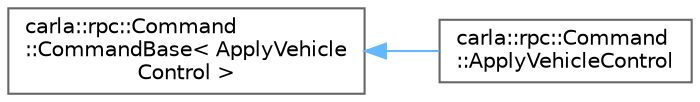 digraph "类继承关系图"
{
 // INTERACTIVE_SVG=YES
 // LATEX_PDF_SIZE
  bgcolor="transparent";
  edge [fontname=Helvetica,fontsize=10,labelfontname=Helvetica,labelfontsize=10];
  node [fontname=Helvetica,fontsize=10,shape=box,height=0.2,width=0.4];
  rankdir="LR";
  Node0 [id="Node000000",label="carla::rpc::Command\l::CommandBase\< ApplyVehicle\lControl \>",height=0.2,width=0.4,color="grey40", fillcolor="white", style="filled",URL="$d0/d4c/structcarla_1_1rpc_1_1Command_1_1CommandBase.html",tooltip=" "];
  Node0 -> Node1 [id="edge113_Node000000_Node000001",dir="back",color="steelblue1",style="solid",tooltip=" "];
  Node1 [id="Node000001",label="carla::rpc::Command\l::ApplyVehicleControl",height=0.2,width=0.4,color="grey40", fillcolor="white", style="filled",URL="$d7/d42/structcarla_1_1rpc_1_1Command_1_1ApplyVehicleControl.html",tooltip=" "];
}
